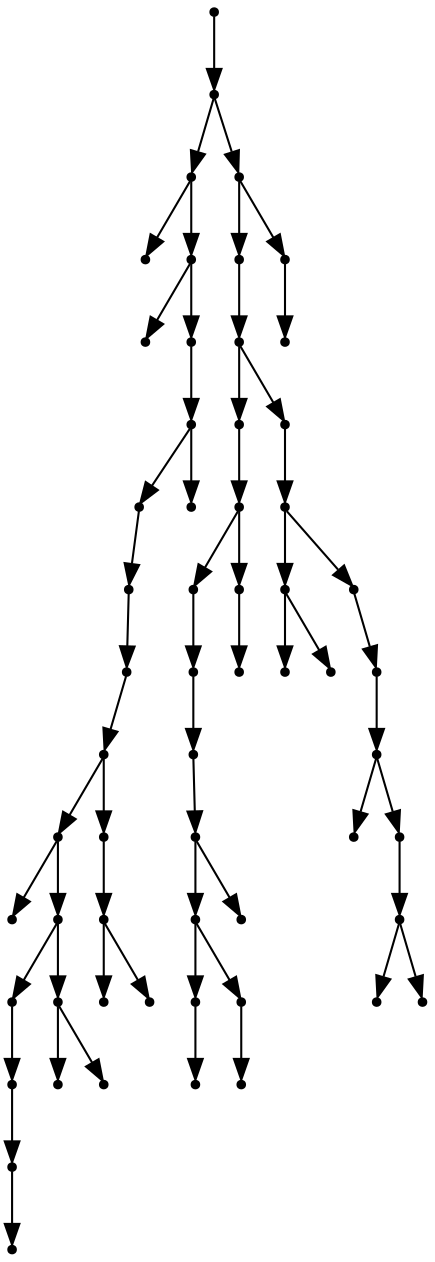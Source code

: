 digraph {
  58 [shape=point];
  57 [shape=point];
  24 [shape=point];
  0 [shape=point];
  23 [shape=point];
  1 [shape=point];
  22 [shape=point];
  21 [shape=point];
  19 [shape=point];
  18 [shape=point];
  17 [shape=point];
  16 [shape=point];
  11 [shape=point];
  2 [shape=point];
  10 [shape=point];
  6 [shape=point];
  5 [shape=point];
  4 [shape=point];
  3 [shape=point];
  9 [shape=point];
  7 [shape=point];
  8 [shape=point];
  15 [shape=point];
  14 [shape=point];
  12 [shape=point];
  13 [shape=point];
  20 [shape=point];
  56 [shape=point];
  53 [shape=point];
  52 [shape=point];
  38 [shape=point];
  37 [shape=point];
  34 [shape=point];
  33 [shape=point];
  32 [shape=point];
  31 [shape=point];
  29 [shape=point];
  26 [shape=point];
  25 [shape=point];
  28 [shape=point];
  27 [shape=point];
  30 [shape=point];
  36 [shape=point];
  35 [shape=point];
  51 [shape=point];
  50 [shape=point];
  41 [shape=point];
  39 [shape=point];
  40 [shape=point];
  49 [shape=point];
  48 [shape=point];
  47 [shape=point];
  42 [shape=point];
  46 [shape=point];
  45 [shape=point];
  43 [shape=point];
  44 [shape=point];
  55 [shape=point];
  54 [shape=point];
58 -> 57;
57 -> 24;
24 -> 0;
24 -> 23;
23 -> 1;
23 -> 22;
22 -> 21;
21 -> 19;
19 -> 18;
18 -> 17;
17 -> 16;
16 -> 11;
11 -> 2;
11 -> 10;
10 -> 6;
6 -> 5;
5 -> 4;
4 -> 3;
10 -> 9;
9 -> 7;
9 -> 8;
16 -> 15;
15 -> 14;
14 -> 12;
14 -> 13;
21 -> 20;
57 -> 56;
56 -> 53;
53 -> 52;
52 -> 38;
38 -> 37;
37 -> 34;
34 -> 33;
33 -> 32;
32 -> 31;
31 -> 29;
29 -> 26;
26 -> 25;
29 -> 28;
28 -> 27;
31 -> 30;
37 -> 36;
36 -> 35;
52 -> 51;
51 -> 50;
50 -> 41;
41 -> 39;
41 -> 40;
50 -> 49;
49 -> 48;
48 -> 47;
47 -> 42;
47 -> 46;
46 -> 45;
45 -> 43;
45 -> 44;
56 -> 55;
55 -> 54;
}
